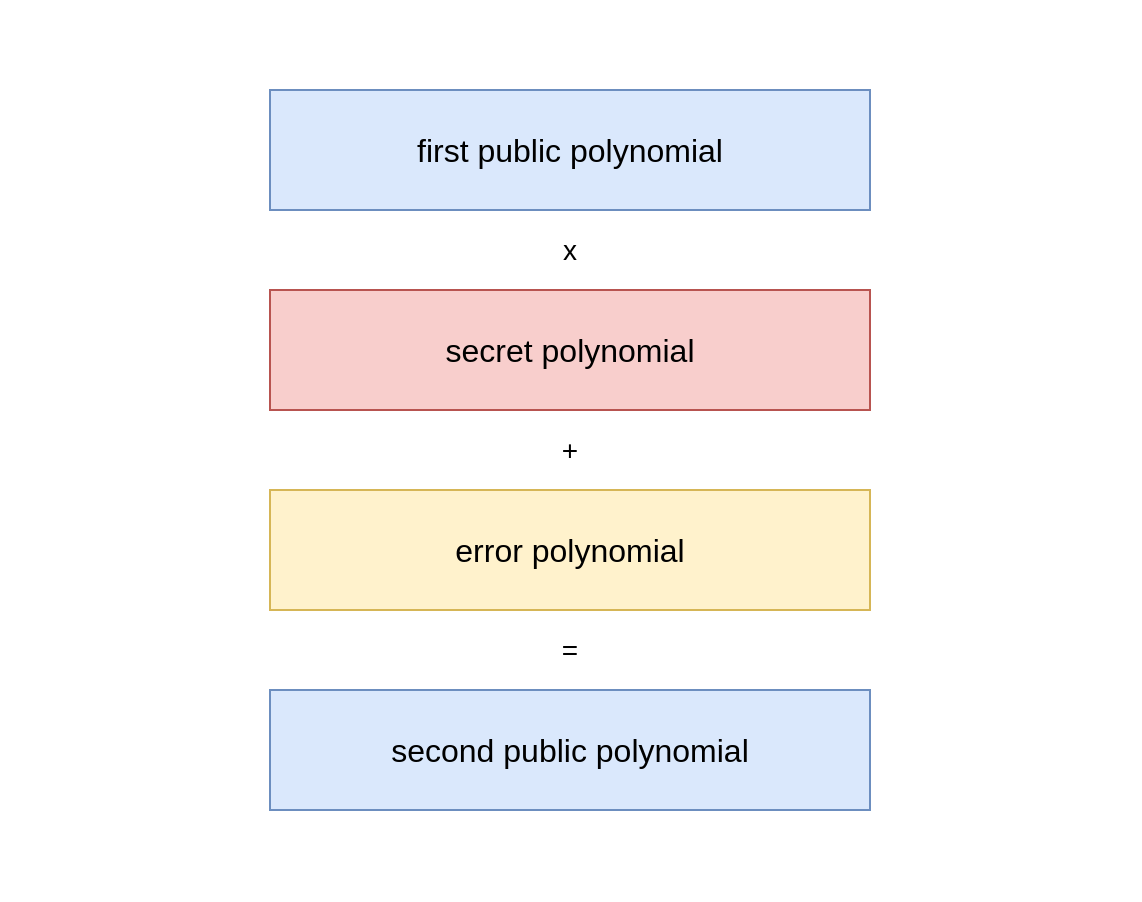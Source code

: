 <mxfile version="14.4.2" type="device" pages="10"><diagram id="fuMx_9Q-y1qdy54OS45A" name="Page-1"><mxGraphModel dx="1106" dy="801" grid="1" gridSize="10" guides="1" tooltips="1" connect="1" arrows="1" fold="1" page="1" pageScale="1" pageWidth="3300" pageHeight="4681" math="0" shadow="0"><root><mxCell id="0"/><mxCell id="1" parent="0"/><mxCell id="wofjYSUWpG8NXphchzo6-12" value="" style="rounded=0;whiteSpace=wrap;html=1;strokeColor=none;fontSize=14;" parent="1" vertex="1"><mxGeometry x="185" y="135" width="570" height="450" as="geometry"/></mxCell><mxCell id="wofjYSUWpG8NXphchzo6-1" value="" style="rounded=0;whiteSpace=wrap;html=1;fillColor=#dae8fc;strokeColor=#6c8ebf;fontSize=14;" parent="1" vertex="1"><mxGeometry x="320" y="180" width="300" height="60" as="geometry"/></mxCell><mxCell id="wofjYSUWpG8NXphchzo6-2" value="" style="rounded=0;whiteSpace=wrap;html=1;fillColor=#f8cecc;strokeColor=#b85450;fontSize=14;" parent="1" vertex="1"><mxGeometry x="320" y="280" width="300" height="60" as="geometry"/></mxCell><mxCell id="wofjYSUWpG8NXphchzo6-3" value="" style="rounded=0;whiteSpace=wrap;html=1;fillColor=#fff2cc;strokeColor=#d6b656;fontSize=14;" parent="1" vertex="1"><mxGeometry x="320" y="380" width="300" height="60" as="geometry"/></mxCell><mxCell id="wofjYSUWpG8NXphchzo6-4" value="" style="rounded=0;whiteSpace=wrap;html=1;fillColor=#dae8fc;strokeColor=#6c8ebf;fontSize=14;" parent="1" vertex="1"><mxGeometry x="320" y="480" width="300" height="60" as="geometry"/></mxCell><mxCell id="wofjYSUWpG8NXphchzo6-5" value="first public polynomial" style="text;html=1;strokeColor=none;fillColor=none;align=center;verticalAlign=middle;whiteSpace=wrap;rounded=0;fontSize=16;" parent="1" vertex="1"><mxGeometry x="365" y="200" width="210" height="20" as="geometry"/></mxCell><mxCell id="wofjYSUWpG8NXphchzo6-6" value="secret polynomial" style="text;html=1;strokeColor=none;fillColor=none;align=center;verticalAlign=middle;whiteSpace=wrap;rounded=0;fontSize=16;" parent="1" vertex="1"><mxGeometry x="365" y="300" width="210" height="20" as="geometry"/></mxCell><mxCell id="wofjYSUWpG8NXphchzo6-7" value="error polynomial" style="text;html=1;strokeColor=none;fillColor=none;align=center;verticalAlign=middle;whiteSpace=wrap;rounded=0;fontSize=16;" parent="1" vertex="1"><mxGeometry x="365" y="400" width="210" height="20" as="geometry"/></mxCell><mxCell id="wofjYSUWpG8NXphchzo6-8" value="second public polynomial" style="text;html=1;strokeColor=none;fillColor=none;align=center;verticalAlign=middle;whiteSpace=wrap;rounded=0;fontSize=16;" parent="1" vertex="1"><mxGeometry x="365" y="500" width="210" height="20" as="geometry"/></mxCell><mxCell id="wofjYSUWpG8NXphchzo6-9" value="x" style="text;html=1;strokeColor=none;fillColor=none;align=center;verticalAlign=middle;whiteSpace=wrap;rounded=0;fontSize=14;" parent="1" vertex="1"><mxGeometry x="450" y="250" width="40" height="20" as="geometry"/></mxCell><mxCell id="wofjYSUWpG8NXphchzo6-10" value="+" style="text;html=1;strokeColor=none;fillColor=none;align=center;verticalAlign=middle;whiteSpace=wrap;rounded=0;fontSize=14;" parent="1" vertex="1"><mxGeometry x="450" y="350" width="40" height="20" as="geometry"/></mxCell><mxCell id="wofjYSUWpG8NXphchzo6-11" value="=" style="text;html=1;strokeColor=none;fillColor=none;align=center;verticalAlign=middle;whiteSpace=wrap;rounded=0;fontSize=14;" parent="1" vertex="1"><mxGeometry x="450" y="450" width="40" height="20" as="geometry"/></mxCell></root></mxGraphModel></diagram><diagram id="J_oH1T9UKjR3UUZDApd2" name="Page-2"><mxGraphModel dx="1106" dy="801" grid="1" gridSize="10" guides="1" tooltips="1" connect="1" arrows="1" fold="1" page="1" pageScale="1" pageWidth="3300" pageHeight="4681" math="0" shadow="0"><root><mxCell id="H3fzbPtC0xQ8aGPuCPJN-0"/><mxCell id="H3fzbPtC0xQ8aGPuCPJN-1" parent="H3fzbPtC0xQ8aGPuCPJN-0"/><mxCell id="sjx0cA1LwjZh1k4ppUtp-32" value="" style="rounded=0;whiteSpace=wrap;html=1;strokeColor=none;fontSize=14;" parent="H3fzbPtC0xQ8aGPuCPJN-1" vertex="1"><mxGeometry x="1360" y="120" width="760" height="600" as="geometry"/></mxCell><mxCell id="eNRnEBV0lEg-VFSTIW1H-1" value="" style="rounded=0;whiteSpace=wrap;html=1;fillColor=none;dashed=1;fontSize=14;" parent="H3fzbPtC0xQ8aGPuCPJN-1" vertex="1"><mxGeometry x="1410" y="550" width="660" height="120" as="geometry"/></mxCell><mxCell id="sjx0cA1LwjZh1k4ppUtp-1" value="" style="rounded=0;whiteSpace=wrap;html=1;fillColor=#dae8fc;strokeColor=#6c8ebf;fontSize=14;" parent="H3fzbPtC0xQ8aGPuCPJN-1" vertex="1"><mxGeometry x="1420" y="160" width="300" height="60" as="geometry"/></mxCell><mxCell id="sjx0cA1LwjZh1k4ppUtp-2" value="" style="rounded=0;whiteSpace=wrap;html=1;fillColor=#f5f5f5;strokeColor=#666666;fontSize=14;fontColor=#333333;" parent="H3fzbPtC0xQ8aGPuCPJN-1" vertex="1"><mxGeometry x="1420" y="260" width="300" height="60" as="geometry"/></mxCell><mxCell id="sjx0cA1LwjZh1k4ppUtp-3" value="" style="rounded=0;whiteSpace=wrap;html=1;fillColor=#fff2cc;strokeColor=#d6b656;fontSize=14;" parent="H3fzbPtC0xQ8aGPuCPJN-1" vertex="1"><mxGeometry x="1420" y="360" width="300" height="60" as="geometry"/></mxCell><mxCell id="sjx0cA1LwjZh1k4ppUtp-5" value="first public polynomial" style="text;html=1;strokeColor=none;fillColor=none;align=center;verticalAlign=middle;whiteSpace=wrap;rounded=0;fontSize=16;" parent="H3fzbPtC0xQ8aGPuCPJN-1" vertex="1"><mxGeometry x="1465" y="180" width="210" height="20" as="geometry"/></mxCell><mxCell id="sjx0cA1LwjZh1k4ppUtp-6" value="&lt;span style=&quot;font-size: 16px;&quot;&gt;selection polynomial&lt;/span&gt;" style="text;html=1;strokeColor=none;fillColor=none;align=center;verticalAlign=middle;whiteSpace=wrap;rounded=0;fontSize=16;" parent="H3fzbPtC0xQ8aGPuCPJN-1" vertex="1"><mxGeometry x="1465" y="280" width="210" height="20" as="geometry"/></mxCell><mxCell id="sjx0cA1LwjZh1k4ppUtp-7" value="new error polynomial" style="text;html=1;strokeColor=none;fillColor=none;align=center;verticalAlign=middle;whiteSpace=wrap;rounded=0;fontSize=16;" parent="H3fzbPtC0xQ8aGPuCPJN-1" vertex="1"><mxGeometry x="1465" y="380" width="210" height="20" as="geometry"/></mxCell><mxCell id="sjx0cA1LwjZh1k4ppUtp-9" value="x" style="text;html=1;strokeColor=none;fillColor=none;align=center;verticalAlign=middle;whiteSpace=wrap;rounded=0;fontSize=14;" parent="H3fzbPtC0xQ8aGPuCPJN-1" vertex="1"><mxGeometry x="1550" y="230" width="40" height="20" as="geometry"/></mxCell><mxCell id="sjx0cA1LwjZh1k4ppUtp-10" value="+" style="text;html=1;strokeColor=none;fillColor=none;align=center;verticalAlign=middle;whiteSpace=wrap;rounded=0;fontSize=14;" parent="H3fzbPtC0xQ8aGPuCPJN-1" vertex="1"><mxGeometry x="1550" y="330" width="40" height="20" as="geometry"/></mxCell><mxCell id="sjx0cA1LwjZh1k4ppUtp-11" value="=" style="text;html=1;strokeColor=none;fillColor=none;align=center;verticalAlign=middle;whiteSpace=wrap;rounded=0;fontSize=14;" parent="H3fzbPtC0xQ8aGPuCPJN-1" vertex="1"><mxGeometry x="1550" y="530" width="40" height="20" as="geometry"/></mxCell><mxCell id="sjx0cA1LwjZh1k4ppUtp-12" value="" style="group" parent="H3fzbPtC0xQ8aGPuCPJN-1" vertex="1" connectable="0"><mxGeometry x="1760" y="160" width="300" height="60" as="geometry"/></mxCell><mxCell id="sjx0cA1LwjZh1k4ppUtp-4" value="" style="rounded=0;whiteSpace=wrap;html=1;fillColor=#dae8fc;strokeColor=#6c8ebf;fontSize=14;" parent="sjx0cA1LwjZh1k4ppUtp-12" vertex="1"><mxGeometry width="300" height="60" as="geometry"/></mxCell><mxCell id="sjx0cA1LwjZh1k4ppUtp-8" value="second public polynomial" style="text;html=1;strokeColor=none;fillColor=none;align=center;verticalAlign=middle;whiteSpace=wrap;rounded=0;fontSize=16;" parent="sjx0cA1LwjZh1k4ppUtp-12" vertex="1"><mxGeometry x="45" y="20" width="210" height="20" as="geometry"/></mxCell><mxCell id="sjx0cA1LwjZh1k4ppUtp-14" value="" style="rounded=0;whiteSpace=wrap;html=1;fillColor=#f5f5f5;strokeColor=#666666;fontSize=14;fontColor=#333333;" parent="H3fzbPtC0xQ8aGPuCPJN-1" vertex="1"><mxGeometry x="1760" y="260" width="300" height="60" as="geometry"/></mxCell><mxCell id="sjx0cA1LwjZh1k4ppUtp-15" value="&lt;span style=&quot;font-size: 16px;&quot;&gt;selection polynomial&lt;/span&gt;" style="text;html=1;strokeColor=none;fillColor=none;align=center;verticalAlign=middle;whiteSpace=wrap;rounded=0;fontSize=16;" parent="H3fzbPtC0xQ8aGPuCPJN-1" vertex="1"><mxGeometry x="1805" y="280" width="215" height="20" as="geometry"/></mxCell><mxCell id="sjx0cA1LwjZh1k4ppUtp-18" value="" style="rounded=0;whiteSpace=wrap;html=1;fillColor=#fff2cc;strokeColor=#d6b656;fontSize=14;" parent="H3fzbPtC0xQ8aGPuCPJN-1" vertex="1"><mxGeometry x="1760" y="360" width="300" height="60" as="geometry"/></mxCell><mxCell id="sjx0cA1LwjZh1k4ppUtp-19" value="another error polynomial" style="text;html=1;strokeColor=none;fillColor=none;align=center;verticalAlign=middle;whiteSpace=wrap;rounded=0;fontSize=16;" parent="H3fzbPtC0xQ8aGPuCPJN-1" vertex="1"><mxGeometry x="1805" y="380" width="210" height="20" as="geometry"/></mxCell><mxCell id="sjx0cA1LwjZh1k4ppUtp-20" value="" style="rounded=0;whiteSpace=wrap;html=1;fontSize=14;" parent="H3fzbPtC0xQ8aGPuCPJN-1" vertex="1"><mxGeometry x="1420" y="460" width="300" height="60" as="geometry"/></mxCell><mxCell id="sjx0cA1LwjZh1k4ppUtp-21" value="message" style="text;html=1;strokeColor=none;fillColor=none;align=center;verticalAlign=middle;whiteSpace=wrap;rounded=0;fontSize=16;" parent="H3fzbPtC0xQ8aGPuCPJN-1" vertex="1"><mxGeometry x="1465" y="480" width="210" height="20" as="geometry"/></mxCell><mxCell id="sjx0cA1LwjZh1k4ppUtp-22" value="" style="rounded=0;whiteSpace=wrap;html=1;fillColor=#ffe6cc;strokeColor=#d79b00;fontSize=14;" parent="H3fzbPtC0xQ8aGPuCPJN-1" vertex="1"><mxGeometry x="1420" y="560" width="300" height="60" as="geometry"/></mxCell><mxCell id="sjx0cA1LwjZh1k4ppUtp-23" value="&lt;span&gt;first polynomial encrypts the value&lt;/span&gt;" style="text;html=1;strokeColor=none;fillColor=none;align=center;verticalAlign=middle;whiteSpace=wrap;rounded=0;fontSize=16;" parent="H3fzbPtC0xQ8aGPuCPJN-1" vertex="1"><mxGeometry x="1442.5" y="580" width="255" height="20" as="geometry"/></mxCell><mxCell id="sjx0cA1LwjZh1k4ppUtp-24" value="" style="rounded=0;whiteSpace=wrap;html=1;fillColor=#ffe6cc;strokeColor=#d79b00;fontSize=14;" parent="H3fzbPtC0xQ8aGPuCPJN-1" vertex="1"><mxGeometry x="1760" y="560" width="300" height="60" as="geometry"/></mxCell><mxCell id="sjx0cA1LwjZh1k4ppUtp-25" value="&lt;span style=&quot;font-size: 16px;&quot;&gt;second polynomial encrypts the value&lt;/span&gt;" style="text;html=1;strokeColor=none;fillColor=none;align=center;verticalAlign=middle;whiteSpace=wrap;rounded=0;fontSize=16;" parent="H3fzbPtC0xQ8aGPuCPJN-1" vertex="1"><mxGeometry x="1767.5" y="580" width="285" height="20" as="geometry"/></mxCell><mxCell id="sjx0cA1LwjZh1k4ppUtp-26" value="+" style="text;html=1;strokeColor=none;fillColor=none;align=center;verticalAlign=middle;whiteSpace=wrap;rounded=0;fontSize=14;" parent="H3fzbPtC0xQ8aGPuCPJN-1" vertex="1"><mxGeometry x="1550" y="430" width="40" height="20" as="geometry"/></mxCell><mxCell id="sjx0cA1LwjZh1k4ppUtp-27" value="+" style="text;html=1;strokeColor=none;fillColor=none;align=center;verticalAlign=middle;whiteSpace=wrap;rounded=0;fontSize=14;" parent="H3fzbPtC0xQ8aGPuCPJN-1" vertex="1"><mxGeometry x="1890" y="330" width="40" height="20" as="geometry"/></mxCell><mxCell id="sjx0cA1LwjZh1k4ppUtp-29" value="x" style="text;html=1;strokeColor=none;fillColor=none;align=center;verticalAlign=middle;whiteSpace=wrap;rounded=0;fontSize=14;" parent="H3fzbPtC0xQ8aGPuCPJN-1" vertex="1"><mxGeometry x="1890" y="230" width="40" height="20" as="geometry"/></mxCell><mxCell id="sjx0cA1LwjZh1k4ppUtp-30" value="=" style="text;html=1;strokeColor=none;fillColor=none;align=center;verticalAlign=middle;whiteSpace=wrap;rounded=0;fontSize=14;" parent="H3fzbPtC0xQ8aGPuCPJN-1" vertex="1"><mxGeometry x="1890" y="530" width="40" height="20" as="geometry"/></mxCell><mxCell id="sjx0cA1LwjZh1k4ppUtp-31" value="Encrypted message" style="text;html=1;strokeColor=none;fillColor=none;align=center;verticalAlign=middle;whiteSpace=wrap;rounded=0;dashed=1;fontSize=14;" parent="H3fzbPtC0xQ8aGPuCPJN-1" vertex="1"><mxGeometry x="1630" y="640" width="220" height="20" as="geometry"/></mxCell></root></mxGraphModel></diagram><diagram id="IvZan0Wlg-c-gURj8zTI" name="Page-3"><mxGraphModel dx="1106" dy="801" grid="1" gridSize="10" guides="1" tooltips="1" connect="1" arrows="1" fold="1" page="1" pageScale="1" pageWidth="3300" pageHeight="4681" math="0" shadow="0"><root><mxCell id="bClZRnmEzIw5emOhQR8X-0"/><mxCell id="bClZRnmEzIw5emOhQR8X-1" parent="bClZRnmEzIw5emOhQR8X-0"/><mxCell id="bXVJnANB_PdKCT3XZcBj-0" value="" style="rounded=0;whiteSpace=wrap;html=1;strokeColor=none;fontSize=14;" parent="bClZRnmEzIw5emOhQR8X-1" vertex="1"><mxGeometry x="1160" y="75" width="570" height="450" as="geometry"/></mxCell><mxCell id="bXVJnANB_PdKCT3XZcBj-1" value="" style="rounded=0;whiteSpace=wrap;html=1;fillColor=#ffe6cc;strokeColor=#d79b00;fontSize=14;" parent="bClZRnmEzIw5emOhQR8X-1" vertex="1"><mxGeometry x="1295" y="120" width="300" height="60" as="geometry"/></mxCell><mxCell id="bXVJnANB_PdKCT3XZcBj-2" value="" style="rounded=0;whiteSpace=wrap;html=1;fillColor=#ffe6cc;strokeColor=#d79b00;fontSize=14;" parent="bClZRnmEzIw5emOhQR8X-1" vertex="1"><mxGeometry x="1295" y="220" width="300" height="60" as="geometry"/></mxCell><mxCell id="bXVJnANB_PdKCT3XZcBj-3" value="" style="rounded=0;whiteSpace=wrap;html=1;fillColor=#f8cecc;strokeColor=#b85450;fontSize=14;" parent="bClZRnmEzIw5emOhQR8X-1" vertex="1"><mxGeometry x="1295" y="320" width="300" height="60" as="geometry"/></mxCell><mxCell id="bXVJnANB_PdKCT3XZcBj-4" value="" style="rounded=0;whiteSpace=wrap;html=1;fontSize=14;" parent="bClZRnmEzIw5emOhQR8X-1" vertex="1"><mxGeometry x="1295" y="420" width="300" height="60" as="geometry"/></mxCell><mxCell id="bXVJnANB_PdKCT3XZcBj-5" value="&lt;span style=&quot;font-size: 16px;&quot;&gt;first polynomial encrypts the value&lt;/span&gt;" style="text;html=1;strokeColor=none;fillColor=none;align=center;verticalAlign=middle;whiteSpace=wrap;rounded=0;fontSize=16;" parent="bClZRnmEzIw5emOhQR8X-1" vertex="1"><mxGeometry x="1320" y="140" width="250" height="20" as="geometry"/></mxCell><mxCell id="bXVJnANB_PdKCT3XZcBj-6" value="&lt;span style=&quot;font-size: 16px;&quot;&gt;second polynomial encrypts the value&lt;/span&gt;" style="text;html=1;strokeColor=none;fillColor=none;align=center;verticalAlign=middle;whiteSpace=wrap;rounded=0;fontSize=16;" parent="bClZRnmEzIw5emOhQR8X-1" vertex="1"><mxGeometry x="1310" y="240" width="270" height="20" as="geometry"/></mxCell><mxCell id="bXVJnANB_PdKCT3XZcBj-7" value="secret polynomial" style="text;html=1;strokeColor=none;fillColor=none;align=center;verticalAlign=middle;whiteSpace=wrap;rounded=0;fontSize=16;" parent="bClZRnmEzIw5emOhQR8X-1" vertex="1"><mxGeometry x="1340" y="340" width="210" height="20" as="geometry"/></mxCell><mxCell id="bXVJnANB_PdKCT3XZcBj-8" value="message" style="text;html=1;strokeColor=none;fillColor=none;align=center;verticalAlign=middle;whiteSpace=wrap;rounded=0;fontSize=16;" parent="bClZRnmEzIw5emOhQR8X-1" vertex="1"><mxGeometry x="1340" y="440" width="210" height="20" as="geometry"/></mxCell><mxCell id="bXVJnANB_PdKCT3XZcBj-9" value="+" style="text;html=1;strokeColor=none;fillColor=none;align=center;verticalAlign=middle;whiteSpace=wrap;rounded=0;fontSize=14;" parent="bClZRnmEzIw5emOhQR8X-1" vertex="1"><mxGeometry x="1425" y="190" width="40" height="20" as="geometry"/></mxCell><mxCell id="bXVJnANB_PdKCT3XZcBj-10" value="x" style="text;html=1;strokeColor=none;fillColor=none;align=center;verticalAlign=middle;whiteSpace=wrap;rounded=0;fontSize=14;" parent="bClZRnmEzIw5emOhQR8X-1" vertex="1"><mxGeometry x="1425" y="290" width="40" height="20" as="geometry"/></mxCell><mxCell id="bXVJnANB_PdKCT3XZcBj-11" value="=" style="text;html=1;strokeColor=none;fillColor=none;align=center;verticalAlign=middle;whiteSpace=wrap;rounded=0;fontSize=14;" parent="bClZRnmEzIw5emOhQR8X-1" vertex="1"><mxGeometry x="1425" y="390" width="40" height="20" as="geometry"/></mxCell></root></mxGraphModel></diagram><diagram id="p24uHyknYxRjnpU7jaFM" name="Page-4"><mxGraphModel dx="1106" dy="801" grid="1" gridSize="10" guides="1" tooltips="1" connect="1" arrows="1" fold="1" page="1" pageScale="1" pageWidth="3300" pageHeight="4681" math="0" shadow="0"><root><mxCell id="R-cAJG_GJg3x60nZGAgD-0"/><mxCell id="R-cAJG_GJg3x60nZGAgD-1" parent="R-cAJG_GJg3x60nZGAgD-0"/><mxCell id="dZ1uzkQvi9g1RUx-L0MQ-0" value="" style="rounded=0;whiteSpace=wrap;html=1;strokeColor=none;fontSize=14;" parent="R-cAJG_GJg3x60nZGAgD-1" vertex="1"><mxGeometry x="880" y="240" width="760" height="330" as="geometry"/></mxCell><mxCell id="i3Z3los-bocfLz1yZoXU-9" value="+" style="text;html=1;strokeColor=none;fillColor=none;align=center;verticalAlign=middle;whiteSpace=wrap;rounded=0;fontSize=14;" parent="R-cAJG_GJg3x60nZGAgD-1" vertex="1"><mxGeometry x="1070" y="350" width="40" height="20" as="geometry"/></mxCell><mxCell id="i3Z3los-bocfLz1yZoXU-11" value="=" style="text;html=1;strokeColor=none;fillColor=none;align=center;verticalAlign=middle;whiteSpace=wrap;rounded=0;fontSize=14;" parent="R-cAJG_GJg3x60nZGAgD-1" vertex="1"><mxGeometry x="1070" y="450" width="40" height="20" as="geometry"/></mxCell><mxCell id="i3Z3los-bocfLz1yZoXU-16" value="" style="rounded=0;whiteSpace=wrap;html=1;fillColor=#ffe6cc;strokeColor=#d79b00;fontSize=14;" parent="R-cAJG_GJg3x60nZGAgD-1" vertex="1"><mxGeometry x="940" y="380" width="300" height="60" as="geometry"/></mxCell><mxCell id="i3Z3los-bocfLz1yZoXU-17" value="" style="rounded=0;whiteSpace=wrap;html=1;fillColor=#ffe6cc;strokeColor=#d79b00;fontSize=14;" parent="R-cAJG_GJg3x60nZGAgD-1" vertex="1"><mxGeometry x="1280" y="380" width="300" height="60" as="geometry"/></mxCell><mxCell id="i3Z3los-bocfLz1yZoXU-18" value="&lt;span style=&quot;font-size: 16px&quot;&gt;first polynomial of enc2&lt;/span&gt;" style="text;html=1;strokeColor=none;fillColor=none;align=center;verticalAlign=middle;whiteSpace=wrap;rounded=0;fontSize=16;" parent="R-cAJG_GJg3x60nZGAgD-1" vertex="1"><mxGeometry x="965" y="400" width="250" height="20" as="geometry"/></mxCell><mxCell id="i3Z3los-bocfLz1yZoXU-19" value="&lt;span style=&quot;font-size: 16px&quot;&gt;second polynomial of enc2&lt;/span&gt;" style="text;html=1;strokeColor=none;fillColor=none;align=center;verticalAlign=middle;whiteSpace=wrap;rounded=0;fontSize=16;" parent="R-cAJG_GJg3x60nZGAgD-1" vertex="1"><mxGeometry x="1295" y="400" width="270" height="20" as="geometry"/></mxCell><mxCell id="i3Z3los-bocfLz1yZoXU-20" value="+" style="text;html=1;strokeColor=none;fillColor=none;align=center;verticalAlign=middle;whiteSpace=wrap;rounded=0;fontSize=14;" parent="R-cAJG_GJg3x60nZGAgD-1" vertex="1"><mxGeometry x="1410" y="350" width="40" height="20" as="geometry"/></mxCell><mxCell id="i3Z3los-bocfLz1yZoXU-21" value="" style="rounded=0;whiteSpace=wrap;html=1;fillColor=#ffe6cc;strokeColor=#d79b00;fontSize=14;" parent="R-cAJG_GJg3x60nZGAgD-1" vertex="1"><mxGeometry x="940" y="480" width="300" height="60" as="geometry"/></mxCell><mxCell id="i3Z3los-bocfLz1yZoXU-22" value="" style="rounded=0;whiteSpace=wrap;html=1;fillColor=#ffe6cc;strokeColor=#d79b00;fontSize=14;" parent="R-cAJG_GJg3x60nZGAgD-1" vertex="1"><mxGeometry x="1280" y="480" width="300" height="60" as="geometry"/></mxCell><mxCell id="i3Z3los-bocfLz1yZoXU-23" value="&lt;span style=&quot;font-size: 16px&quot;&gt;first polynomial of result&lt;/span&gt;" style="text;html=1;strokeColor=none;fillColor=none;align=center;verticalAlign=middle;whiteSpace=wrap;rounded=0;fontSize=16;" parent="R-cAJG_GJg3x60nZGAgD-1" vertex="1"><mxGeometry x="965" y="500" width="250" height="20" as="geometry"/></mxCell><mxCell id="i3Z3los-bocfLz1yZoXU-24" value="&lt;span style=&quot;font-size: 16px&quot;&gt;second polynomial of result&lt;/span&gt;" style="text;html=1;strokeColor=none;fillColor=none;align=center;verticalAlign=middle;whiteSpace=wrap;rounded=0;fontSize=16;" parent="R-cAJG_GJg3x60nZGAgD-1" vertex="1"><mxGeometry x="1295" y="500" width="270" height="20" as="geometry"/></mxCell><mxCell id="i3Z3los-bocfLz1yZoXU-25" value="=" style="text;html=1;strokeColor=none;fillColor=none;align=center;verticalAlign=middle;whiteSpace=wrap;rounded=0;fontSize=14;" parent="R-cAJG_GJg3x60nZGAgD-1" vertex="1"><mxGeometry x="1410" y="450" width="40" height="20" as="geometry"/></mxCell><mxCell id="RqSai-S2t8eafYPgl75c-0" value="" style="group" parent="R-cAJG_GJg3x60nZGAgD-1" vertex="1" connectable="0"><mxGeometry x="940" y="280" width="300" height="60" as="geometry"/></mxCell><mxCell id="i3Z3los-bocfLz1yZoXU-1" value="" style="rounded=0;whiteSpace=wrap;html=1;fillColor=#ffe6cc;strokeColor=#d79b00;fontSize=14;" parent="RqSai-S2t8eafYPgl75c-0" vertex="1"><mxGeometry width="300" height="60" as="geometry"/></mxCell><mxCell id="i3Z3los-bocfLz1yZoXU-5" value="&lt;span style=&quot;font-size: 16px&quot;&gt;first polynomial of enc1&lt;/span&gt;" style="text;html=1;strokeColor=none;fillColor=none;align=center;verticalAlign=middle;whiteSpace=wrap;rounded=0;fontSize=16;" parent="RqSai-S2t8eafYPgl75c-0" vertex="1"><mxGeometry x="25" y="20" width="250" height="20" as="geometry"/></mxCell><mxCell id="RqSai-S2t8eafYPgl75c-1" value="" style="group" parent="R-cAJG_GJg3x60nZGAgD-1" vertex="1" connectable="0"><mxGeometry x="1280" y="280" width="300" height="60" as="geometry"/></mxCell><mxCell id="i3Z3los-bocfLz1yZoXU-2" value="" style="rounded=0;whiteSpace=wrap;html=1;fillColor=#ffe6cc;strokeColor=#d79b00;fontSize=14;" parent="RqSai-S2t8eafYPgl75c-1" vertex="1"><mxGeometry width="300" height="60" as="geometry"/></mxCell><mxCell id="i3Z3los-bocfLz1yZoXU-6" value="&lt;span style=&quot;font-size: 16px&quot;&gt;second polynomial of enc1&lt;/span&gt;" style="text;html=1;strokeColor=none;fillColor=none;align=center;verticalAlign=middle;whiteSpace=wrap;rounded=0;fontSize=16;" parent="RqSai-S2t8eafYPgl75c-1" vertex="1"><mxGeometry x="15" y="20" width="270" height="20" as="geometry"/></mxCell></root></mxGraphModel></diagram><diagram id="B-mp1-Jojo1--g6t19N1" name="Page-5"><mxGraphModel dx="1106" dy="801" grid="1" gridSize="10" guides="1" tooltips="1" connect="1" arrows="1" fold="1" page="1" pageScale="1" pageWidth="3300" pageHeight="4681" math="0" shadow="0"><root><mxCell id="2zqJd0Ypah5WujtmUco3-0"/><mxCell id="2zqJd0Ypah5WujtmUco3-1" parent="2zqJd0Ypah5WujtmUco3-0"/><mxCell id="XLep9eE08vrx2uxHtNi2-0" value="" style="rounded=0;whiteSpace=wrap;html=1;strokeColor=none;fontSize=14;" parent="2zqJd0Ypah5WujtmUco3-1" vertex="1"><mxGeometry x="560" y="120" width="1020" height="660" as="geometry"/></mxCell><mxCell id="6qKidJavPcngOV6ipwHf-0" value="" style="group" parent="2zqJd0Ypah5WujtmUco3-1" vertex="1" connectable="0"><mxGeometry x="580" y="180" width="300" height="60" as="geometry"/></mxCell><mxCell id="6qKidJavPcngOV6ipwHf-1" value="" style="rounded=0;whiteSpace=wrap;html=1;fillColor=#ffe6cc;strokeColor=#d79b00;fontSize=14;" parent="6qKidJavPcngOV6ipwHf-0" vertex="1"><mxGeometry width="300" height="60" as="geometry"/></mxCell><mxCell id="6qKidJavPcngOV6ipwHf-2" value="&lt;span style=&quot;font-size: 16px&quot;&gt;first polynomial of enc1&lt;/span&gt;" style="text;html=1;strokeColor=none;fillColor=none;align=center;verticalAlign=middle;whiteSpace=wrap;rounded=0;fontSize=16;" parent="6qKidJavPcngOV6ipwHf-0" vertex="1"><mxGeometry x="25" y="20" width="250" height="20" as="geometry"/></mxCell><mxCell id="6qKidJavPcngOV6ipwHf-3" value="" style="group" parent="2zqJd0Ypah5WujtmUco3-1" vertex="1" connectable="0"><mxGeometry x="1260" y="180" width="300" height="60" as="geometry"/></mxCell><mxCell id="6qKidJavPcngOV6ipwHf-4" value="" style="rounded=0;whiteSpace=wrap;html=1;fillColor=#ffe6cc;strokeColor=#d79b00;fontSize=14;" parent="6qKidJavPcngOV6ipwHf-3" vertex="1"><mxGeometry width="300" height="60" as="geometry"/></mxCell><mxCell id="6qKidJavPcngOV6ipwHf-5" value="&lt;span style=&quot;font-size: 16px&quot;&gt;second polynomial of enc1&lt;/span&gt;" style="text;html=1;strokeColor=none;fillColor=none;align=center;verticalAlign=middle;whiteSpace=wrap;rounded=0;fontSize=16;" parent="6qKidJavPcngOV6ipwHf-3" vertex="1"><mxGeometry x="15" y="20" width="270" height="20" as="geometry"/></mxCell><mxCell id="6qKidJavPcngOV6ipwHf-6" value="" style="group" parent="2zqJd0Ypah5WujtmUco3-1" vertex="1" connectable="0"><mxGeometry x="580" y="280" width="300" height="60" as="geometry"/></mxCell><mxCell id="6qKidJavPcngOV6ipwHf-7" value="" style="rounded=0;whiteSpace=wrap;html=1;fillColor=#ffe6cc;strokeColor=#d79b00;fontSize=14;" parent="6qKidJavPcngOV6ipwHf-6" vertex="1"><mxGeometry width="300" height="60" as="geometry"/></mxCell><mxCell id="6qKidJavPcngOV6ipwHf-8" value="&lt;span style=&quot;font-size: 16px&quot;&gt;first polynomial of enc2&lt;/span&gt;" style="text;html=1;strokeColor=none;fillColor=none;align=center;verticalAlign=middle;whiteSpace=wrap;rounded=0;fontSize=16;" parent="6qKidJavPcngOV6ipwHf-6" vertex="1"><mxGeometry x="25" y="20" width="250" height="20" as="geometry"/></mxCell><mxCell id="6qKidJavPcngOV6ipwHf-9" value="" style="group" parent="2zqJd0Ypah5WujtmUco3-1" vertex="1" connectable="0"><mxGeometry x="1260" y="280" width="300" height="60" as="geometry"/></mxCell><mxCell id="6qKidJavPcngOV6ipwHf-10" value="" style="rounded=0;whiteSpace=wrap;html=1;fillColor=#ffe6cc;strokeColor=#d79b00;fontSize=14;" parent="6qKidJavPcngOV6ipwHf-9" vertex="1"><mxGeometry width="300" height="60" as="geometry"/></mxCell><mxCell id="6qKidJavPcngOV6ipwHf-11" value="&lt;span style=&quot;font-size: 16px&quot;&gt;second polynomial of enc2&lt;/span&gt;" style="text;html=1;strokeColor=none;fillColor=none;align=center;verticalAlign=middle;whiteSpace=wrap;rounded=0;fontSize=16;" parent="6qKidJavPcngOV6ipwHf-9" vertex="1"><mxGeometry x="15" y="20" width="270" height="20" as="geometry"/></mxCell><mxCell id="6qKidJavPcngOV6ipwHf-12" value="" style="group" parent="2zqJd0Ypah5WujtmUco3-1" vertex="1" connectable="0"><mxGeometry x="920" y="180" width="300" height="60" as="geometry"/></mxCell><mxCell id="6qKidJavPcngOV6ipwHf-13" value="" style="rounded=0;whiteSpace=wrap;html=1;fillColor=#ffe6cc;strokeColor=#d79b00;fontSize=14;" parent="6qKidJavPcngOV6ipwHf-12" vertex="1"><mxGeometry width="300" height="60" as="geometry"/></mxCell><mxCell id="6qKidJavPcngOV6ipwHf-14" value="&lt;span style=&quot;font-size: 16px&quot;&gt;first polynomial of enc1&lt;/span&gt;" style="text;html=1;strokeColor=none;fillColor=none;align=center;verticalAlign=middle;whiteSpace=wrap;rounded=0;fontSize=16;" parent="6qKidJavPcngOV6ipwHf-12" vertex="1"><mxGeometry x="25" y="20" width="250" height="20" as="geometry"/></mxCell><mxCell id="6qKidJavPcngOV6ipwHf-15" value="" style="group" parent="2zqJd0Ypah5WujtmUco3-1" vertex="1" connectable="0"><mxGeometry x="920" y="280" width="300" height="60" as="geometry"/></mxCell><mxCell id="6qKidJavPcngOV6ipwHf-16" value="" style="rounded=0;whiteSpace=wrap;html=1;fillColor=#ffe6cc;strokeColor=#d79b00;fontSize=14;" parent="6qKidJavPcngOV6ipwHf-15" vertex="1"><mxGeometry width="300" height="60" as="geometry"/></mxCell><mxCell id="6qKidJavPcngOV6ipwHf-17" value="&lt;span style=&quot;font-size: 16px&quot;&gt;second polynomial of enc2&lt;/span&gt;" style="text;html=1;strokeColor=none;fillColor=none;align=center;verticalAlign=middle;whiteSpace=wrap;rounded=0;fontSize=16;" parent="6qKidJavPcngOV6ipwHf-15" vertex="1"><mxGeometry x="15" y="20" width="270" height="20" as="geometry"/></mxCell><mxCell id="6qKidJavPcngOV6ipwHf-18" value="" style="group" parent="2zqJd0Ypah5WujtmUco3-1" vertex="1" connectable="0"><mxGeometry x="920" y="480" width="300" height="60" as="geometry"/></mxCell><mxCell id="6qKidJavPcngOV6ipwHf-19" value="" style="rounded=0;whiteSpace=wrap;html=1;fillColor=#ffe6cc;strokeColor=#d79b00;fontSize=14;" parent="6qKidJavPcngOV6ipwHf-18" vertex="1"><mxGeometry width="300" height="60" as="geometry"/></mxCell><mxCell id="6qKidJavPcngOV6ipwHf-20" value="&lt;span style=&quot;font-size: 16px&quot;&gt;first polynomial of enc2&lt;/span&gt;" style="text;html=1;strokeColor=none;fillColor=none;align=center;verticalAlign=middle;whiteSpace=wrap;rounded=0;fontSize=16;" parent="6qKidJavPcngOV6ipwHf-18" vertex="1"><mxGeometry x="25" y="20" width="250" height="20" as="geometry"/></mxCell><mxCell id="6qKidJavPcngOV6ipwHf-21" value="" style="group" parent="2zqJd0Ypah5WujtmUco3-1" vertex="1" connectable="0"><mxGeometry x="920" y="380" width="300" height="60" as="geometry"/></mxCell><mxCell id="6qKidJavPcngOV6ipwHf-22" value="" style="rounded=0;whiteSpace=wrap;html=1;fillColor=#ffe6cc;strokeColor=#d79b00;fontSize=14;" parent="6qKidJavPcngOV6ipwHf-21" vertex="1"><mxGeometry width="300" height="60" as="geometry"/></mxCell><mxCell id="6qKidJavPcngOV6ipwHf-23" value="&lt;span style=&quot;font-size: 16px&quot;&gt;second polynomial of enc1&lt;/span&gt;" style="text;html=1;strokeColor=none;fillColor=none;align=center;verticalAlign=middle;whiteSpace=wrap;rounded=0;fontSize=16;" parent="6qKidJavPcngOV6ipwHf-21" vertex="1"><mxGeometry x="15" y="20" width="270" height="20" as="geometry"/></mxCell><mxCell id="eEqzTuSPX3m4x0JysmsV-0" value="" style="group;fillColor=#dae8fc;strokeColor=#6c8ebf;" parent="2zqJd0Ypah5WujtmUco3-1" vertex="1" connectable="0"><mxGeometry x="580" y="580" width="980" height="60" as="geometry"/></mxCell><mxCell id="eEqzTuSPX3m4x0JysmsV-1" value="" style="rounded=0;whiteSpace=wrap;html=1;fillColor=#dae8fc;strokeColor=#6c8ebf;fontSize=14;" parent="eEqzTuSPX3m4x0JysmsV-0" vertex="1"><mxGeometry width="980" height="60" as="geometry"/></mxCell><mxCell id="eEqzTuSPX3m4x0JysmsV-2" value="&lt;p class=&quot;p1&quot; style=&quot;margin: 0px ; font-stretch: normal ; line-height: normal&quot;&gt;relinearisation key&lt;/p&gt;" style="text;html=1;strokeColor=none;fillColor=none;align=center;verticalAlign=middle;whiteSpace=wrap;rounded=0;fontSize=16;" parent="eEqzTuSPX3m4x0JysmsV-0" vertex="1"><mxGeometry x="81.667" y="20" width="816.667" height="20" as="geometry"/></mxCell><mxCell id="eEqzTuSPX3m4x0JysmsV-3" value="" style="group" parent="2zqJd0Ypah5WujtmUco3-1" vertex="1" connectable="0"><mxGeometry x="760" y="680" width="300" height="60" as="geometry"/></mxCell><mxCell id="eEqzTuSPX3m4x0JysmsV-4" value="" style="rounded=0;whiteSpace=wrap;html=1;fillColor=#ffe6cc;strokeColor=#d79b00;fontSize=14;" parent="eEqzTuSPX3m4x0JysmsV-3" vertex="1"><mxGeometry x="-20" width="300" height="60" as="geometry"/></mxCell><mxCell id="eEqzTuSPX3m4x0JysmsV-5" value="&lt;span style=&quot;font-size: 16px&quot;&gt;first polynomial of result&lt;/span&gt;" style="text;html=1;strokeColor=none;fillColor=none;align=center;verticalAlign=middle;whiteSpace=wrap;rounded=0;fontSize=16;" parent="eEqzTuSPX3m4x0JysmsV-3" vertex="1"><mxGeometry x="5" y="20" width="250" height="20" as="geometry"/></mxCell><mxCell id="eEqzTuSPX3m4x0JysmsV-6" value="" style="group" parent="2zqJd0Ypah5WujtmUco3-1" vertex="1" connectable="0"><mxGeometry x="1100" y="680" width="300" height="60" as="geometry"/></mxCell><mxCell id="eEqzTuSPX3m4x0JysmsV-7" value="" style="rounded=0;whiteSpace=wrap;html=1;fillColor=#ffe6cc;strokeColor=#d79b00;fontSize=14;" parent="eEqzTuSPX3m4x0JysmsV-6" vertex="1"><mxGeometry width="300" height="60" as="geometry"/></mxCell><mxCell id="eEqzTuSPX3m4x0JysmsV-8" value="&lt;span style=&quot;font-size: 16px&quot;&gt;second polynomial of result&lt;/span&gt;" style="text;html=1;strokeColor=none;fillColor=none;align=center;verticalAlign=middle;whiteSpace=wrap;rounded=0;fontSize=16;" parent="eEqzTuSPX3m4x0JysmsV-6" vertex="1"><mxGeometry x="15" y="20" width="270" height="20" as="geometry"/></mxCell><mxCell id="miIZ1j3o1RMKhIsusM0m-0" value="x" style="text;html=1;strokeColor=none;fillColor=none;align=center;verticalAlign=middle;whiteSpace=wrap;rounded=0;fontSize=14;" parent="2zqJd0Ypah5WujtmUco3-1" vertex="1"><mxGeometry x="710" y="250" width="40" height="20" as="geometry"/></mxCell><mxCell id="miIZ1j3o1RMKhIsusM0m-1" value="x" style="text;html=1;strokeColor=none;fillColor=none;align=center;verticalAlign=middle;whiteSpace=wrap;rounded=0;fontSize=14;" parent="2zqJd0Ypah5WujtmUco3-1" vertex="1"><mxGeometry x="1050" y="250" width="40" height="20" as="geometry"/></mxCell><mxCell id="miIZ1j3o1RMKhIsusM0m-2" value="x" style="text;html=1;strokeColor=none;fillColor=none;align=center;verticalAlign=middle;whiteSpace=wrap;rounded=0;fontSize=14;" parent="2zqJd0Ypah5WujtmUco3-1" vertex="1"><mxGeometry x="1050" y="450" width="40" height="20" as="geometry"/></mxCell><mxCell id="miIZ1j3o1RMKhIsusM0m-3" value="x" style="text;html=1;strokeColor=none;fillColor=none;align=center;verticalAlign=middle;whiteSpace=wrap;rounded=0;fontSize=14;" parent="2zqJd0Ypah5WujtmUco3-1" vertex="1"><mxGeometry x="1390" y="250" width="40" height="20" as="geometry"/></mxCell><mxCell id="miIZ1j3o1RMKhIsusM0m-4" value="+" style="text;html=1;strokeColor=none;fillColor=none;align=center;verticalAlign=middle;whiteSpace=wrap;rounded=0;fontSize=14;" parent="2zqJd0Ypah5WujtmUco3-1" vertex="1"><mxGeometry x="1050" y="350" width="40" height="20" as="geometry"/></mxCell><mxCell id="miIZ1j3o1RMKhIsusM0m-5" value="+ / x" style="text;html=1;strokeColor=none;fillColor=none;align=center;verticalAlign=middle;whiteSpace=wrap;rounded=0;fontSize=14;" parent="2zqJd0Ypah5WujtmUco3-1" vertex="1"><mxGeometry x="1050" y="550" width="40" height="20" as="geometry"/></mxCell><mxCell id="_4F3_JFJ7N94B7RuzmhF-0" value="=" style="text;html=1;strokeColor=none;fillColor=none;align=center;verticalAlign=middle;whiteSpace=wrap;rounded=0;fontSize=14;" parent="2zqJd0Ypah5WujtmUco3-1" vertex="1"><mxGeometry x="1050" y="650" width="40" height="20" as="geometry"/></mxCell></root></mxGraphModel></diagram><diagram id="KqLY4QlkU-NfY40PhR1k" name="Page-6"><mxGraphModel dx="1106" dy="801" grid="1" gridSize="10" guides="1" tooltips="1" connect="1" arrows="1" fold="1" page="1" pageScale="1" pageWidth="3300" pageHeight="4681" math="0" shadow="0"><root><mxCell id="K_OlvWBilj0E1oOm41iT-0"/><mxCell id="K_OlvWBilj0E1oOm41iT-1" parent="K_OlvWBilj0E1oOm41iT-0"/><mxCell id="GuoSNAfc2EVI97DGgjbo-8" value="" style="rounded=0;whiteSpace=wrap;html=1;fontSize=16;fontColor=#FFFFFF;align=center;fillColor=none;strokeColor=none;" vertex="1" parent="K_OlvWBilj0E1oOm41iT-1"><mxGeometry x="200" y="120" width="480" height="400" as="geometry"/></mxCell><mxCell id="K_OlvWBilj0E1oOm41iT-2" value="&lt;font style=&quot;font-size: 16px&quot;&gt;first public polynomial&lt;/font&gt;" style="rounded=1;whiteSpace=wrap;html=1;arcSize=28;strokeColor=none;fontSize=17;fontColor=#FFFFFF;fillColor=#3399FF;" vertex="1" parent="K_OlvWBilj0E1oOm41iT-1"><mxGeometry x="330" y="190" width="230" height="60" as="geometry"/></mxCell><mxCell id="GuoSNAfc2EVI97DGgjbo-2" value="&lt;font style=&quot;font-size: 16px&quot;&gt;secret polynomial&lt;/font&gt;" style="rounded=1;whiteSpace=wrap;html=1;arcSize=28;strokeColor=none;fontSize=17;fontColor=#FFFFFF;fillColor=#FF3333;" vertex="1" parent="K_OlvWBilj0E1oOm41iT-1"><mxGeometry x="330" y="260" width="230" height="60" as="geometry"/></mxCell><mxCell id="GuoSNAfc2EVI97DGgjbo-3" value="&lt;font style=&quot;font-size: 16px&quot;&gt;error polynomial&lt;/font&gt;" style="rounded=1;whiteSpace=wrap;html=1;arcSize=28;strokeColor=none;fontSize=17;fontColor=#FFFFFF;fillColor=#FF8000;" vertex="1" parent="K_OlvWBilj0E1oOm41iT-1"><mxGeometry x="330" y="330" width="230" height="60" as="geometry"/></mxCell><mxCell id="GuoSNAfc2EVI97DGgjbo-4" value="&lt;font style=&quot;font-size: 16px&quot;&gt;second public polynomial&lt;/font&gt;" style="rounded=1;whiteSpace=wrap;html=1;arcSize=28;strokeColor=none;fontSize=17;fontColor=#FFFFFF;fillColor=#3399FF;" vertex="1" parent="K_OlvWBilj0E1oOm41iT-1"><mxGeometry x="330" y="400" width="230" height="60" as="geometry"/></mxCell><mxCell id="GuoSNAfc2EVI97DGgjbo-5" value="x" style="ellipse;whiteSpace=wrap;html=1;aspect=fixed;fontSize=16;fontColor=#FFFFFF;strokeColor=none;align=center;fillColor=#6666FF;" vertex="1" parent="K_OlvWBilj0E1oOm41iT-1"><mxGeometry x="310" y="230" width="40" height="40" as="geometry"/></mxCell><mxCell id="GuoSNAfc2EVI97DGgjbo-6" value="+" style="ellipse;whiteSpace=wrap;html=1;aspect=fixed;fontSize=16;fontColor=#FFFFFF;strokeColor=none;align=center;fillColor=#6666FF;" vertex="1" parent="K_OlvWBilj0E1oOm41iT-1"><mxGeometry x="310" y="300" width="40" height="40" as="geometry"/></mxCell><mxCell id="GuoSNAfc2EVI97DGgjbo-7" value="=" style="ellipse;whiteSpace=wrap;html=1;aspect=fixed;fontSize=16;fontColor=#FFFFFF;strokeColor=none;align=center;fillColor=#6666FF;" vertex="1" parent="K_OlvWBilj0E1oOm41iT-1"><mxGeometry x="310" y="380" width="40" height="40" as="geometry"/></mxCell></root></mxGraphModel></diagram><diagram id="iTKHmiDrqJegzZFX5_Fx" name="Page-7"><mxGraphModel dx="1106" dy="801" grid="1" gridSize="10" guides="1" tooltips="1" connect="1" arrows="1" fold="1" page="1" pageScale="1" pageWidth="3300" pageHeight="4681" math="0" shadow="0"><root><mxCell id="7rGMIamWD8O6Ol8l4kZ7-0"/><mxCell id="7rGMIamWD8O6Ol8l4kZ7-1" parent="7rGMIamWD8O6Ol8l4kZ7-0"/><mxCell id="7rGMIamWD8O6Ol8l4kZ7-2" value="" style="rounded=0;whiteSpace=wrap;html=1;fontSize=16;fontColor=#FFFFFF;align=center;fillColor=none;strokeColor=none;" vertex="1" parent="7rGMIamWD8O6Ol8l4kZ7-1"><mxGeometry x="280" y="120" width="600" height="480" as="geometry"/></mxCell><mxCell id="7rGMIamWD8O6Ol8l4kZ7-3" value="&lt;font style=&quot;font-size: 16px&quot;&gt;first public polynomial&lt;/font&gt;" style="rounded=1;whiteSpace=wrap;html=1;arcSize=28;strokeColor=none;fontSize=17;fontColor=#FFFFFF;fillColor=#3399FF;" vertex="1" parent="7rGMIamWD8O6Ol8l4kZ7-1"><mxGeometry x="330" y="190" width="230" height="60" as="geometry"/></mxCell><mxCell id="7rGMIamWD8O6Ol8l4kZ7-4" value="&lt;font style=&quot;font-size: 16px&quot;&gt;selection polynomial&lt;/font&gt;" style="rounded=1;whiteSpace=wrap;html=1;arcSize=28;fontSize=17;fontColor=#333333;fillColor=#f5f5f5;strokeColor=none;" vertex="1" parent="7rGMIamWD8O6Ol8l4kZ7-1"><mxGeometry x="330" y="260" width="230" height="60" as="geometry"/></mxCell><mxCell id="7rGMIamWD8O6Ol8l4kZ7-5" value="&lt;font style=&quot;font-size: 16px&quot;&gt;new error polynomial&lt;/font&gt;" style="rounded=1;whiteSpace=wrap;html=1;arcSize=28;strokeColor=none;fontSize=17;fontColor=#FFFFFF;fillColor=#FF8000;" vertex="1" parent="7rGMIamWD8O6Ol8l4kZ7-1"><mxGeometry x="330" y="330" width="230" height="60" as="geometry"/></mxCell><mxCell id="7rGMIamWD8O6Ol8l4kZ7-6" value="&lt;font style=&quot;font-size: 16px&quot;&gt;first encryption polynomial&lt;/font&gt;" style="rounded=1;whiteSpace=wrap;html=1;arcSize=28;strokeColor=none;fontSize=17;fontColor=#FFFFFF;fillColor=#3399FF;" vertex="1" parent="7rGMIamWD8O6Ol8l4kZ7-1"><mxGeometry x="330" y="470" width="230" height="60" as="geometry"/></mxCell><mxCell id="7rGMIamWD8O6Ol8l4kZ7-7" value="x" style="ellipse;whiteSpace=wrap;html=1;aspect=fixed;fontSize=16;fontColor=#FFFFFF;strokeColor=none;align=center;fillColor=#6666FF;" vertex="1" parent="7rGMIamWD8O6Ol8l4kZ7-1"><mxGeometry x="310" y="230" width="40" height="40" as="geometry"/></mxCell><mxCell id="7rGMIamWD8O6Ol8l4kZ7-8" value="+" style="ellipse;whiteSpace=wrap;html=1;aspect=fixed;fontSize=16;fontColor=#FFFFFF;strokeColor=none;align=center;fillColor=#6666FF;" vertex="1" parent="7rGMIamWD8O6Ol8l4kZ7-1"><mxGeometry x="310" y="300" width="40" height="40" as="geometry"/></mxCell><mxCell id="oyb-99UQawNm9boiIlyB-0" value="&lt;font style=&quot;font-size: 16px&quot;&gt;message&lt;/font&gt;" style="rounded=1;whiteSpace=wrap;html=1;arcSize=28;fontSize=17;fillColor=#FF0080;strokeColor=none;fontColor=#FFFFFF;" vertex="1" parent="7rGMIamWD8O6Ol8l4kZ7-1"><mxGeometry x="330" y="400" width="230" height="60" as="geometry"/></mxCell><mxCell id="oyb-99UQawNm9boiIlyB-1" value="+" style="ellipse;whiteSpace=wrap;html=1;aspect=fixed;fontSize=16;fontColor=#FFFFFF;strokeColor=none;align=center;fillColor=#6666FF;" vertex="1" parent="7rGMIamWD8O6Ol8l4kZ7-1"><mxGeometry x="310" y="370" width="40" height="40" as="geometry"/></mxCell><mxCell id="oyb-99UQawNm9boiIlyB-2" value="=" style="ellipse;whiteSpace=wrap;html=1;aspect=fixed;fontSize=16;fontColor=#FFFFFF;strokeColor=none;align=center;fillColor=#6666FF;" vertex="1" parent="7rGMIamWD8O6Ol8l4kZ7-1"><mxGeometry x="310" y="450" width="40" height="40" as="geometry"/></mxCell><mxCell id="oyb-99UQawNm9boiIlyB-3" value="&lt;font style=&quot;font-size: 16px&quot;&gt;second public polynomial&lt;/font&gt;" style="rounded=1;whiteSpace=wrap;html=1;arcSize=28;strokeColor=none;fontSize=17;fontColor=#FFFFFF;fillColor=#3399FF;" vertex="1" parent="7rGMIamWD8O6Ol8l4kZ7-1"><mxGeometry x="600" y="190" width="230" height="60" as="geometry"/></mxCell><mxCell id="oyb-99UQawNm9boiIlyB-4" value="&lt;font style=&quot;font-size: 16px&quot;&gt;selection polynomial&lt;/font&gt;" style="rounded=1;whiteSpace=wrap;html=1;arcSize=28;fontSize=17;fontColor=#333333;fillColor=#f5f5f5;strokeColor=none;" vertex="1" parent="7rGMIamWD8O6Ol8l4kZ7-1"><mxGeometry x="600" y="260" width="230" height="60" as="geometry"/></mxCell><mxCell id="oyb-99UQawNm9boiIlyB-5" value="&lt;font style=&quot;font-size: 16px&quot;&gt;another error polynomial&lt;/font&gt;" style="rounded=1;whiteSpace=wrap;html=1;arcSize=28;strokeColor=none;fontSize=17;fontColor=#FFFFFF;fillColor=#FF8000;" vertex="1" parent="7rGMIamWD8O6Ol8l4kZ7-1"><mxGeometry x="600" y="330" width="230" height="60" as="geometry"/></mxCell><mxCell id="oyb-99UQawNm9boiIlyB-6" value="&lt;font style=&quot;font-size: 16px&quot;&gt;second encryption polynomial&lt;/font&gt;" style="rounded=1;whiteSpace=wrap;html=1;arcSize=28;strokeColor=none;fontSize=17;fontColor=#FFFFFF;fillColor=#3399FF;" vertex="1" parent="7rGMIamWD8O6Ol8l4kZ7-1"><mxGeometry x="600" y="470" width="230" height="60" as="geometry"/></mxCell><mxCell id="oyb-99UQawNm9boiIlyB-7" value="x" style="ellipse;whiteSpace=wrap;html=1;aspect=fixed;fontSize=16;fontColor=#FFFFFF;strokeColor=none;align=center;fillColor=#6666FF;" vertex="1" parent="7rGMIamWD8O6Ol8l4kZ7-1"><mxGeometry x="580" y="230" width="40" height="40" as="geometry"/></mxCell><mxCell id="oyb-99UQawNm9boiIlyB-8" value="+" style="ellipse;whiteSpace=wrap;html=1;aspect=fixed;fontSize=16;fontColor=#FFFFFF;strokeColor=none;align=center;fillColor=#6666FF;" vertex="1" parent="7rGMIamWD8O6Ol8l4kZ7-1"><mxGeometry x="580" y="300" width="40" height="40" as="geometry"/></mxCell><mxCell id="oyb-99UQawNm9boiIlyB-11" value="=" style="ellipse;whiteSpace=wrap;html=1;aspect=fixed;fontSize=16;fontColor=#FFFFFF;strokeColor=none;align=center;fillColor=#6666FF;" vertex="1" parent="7rGMIamWD8O6Ol8l4kZ7-1"><mxGeometry x="580" y="370" width="40" height="40" as="geometry"/></mxCell></root></mxGraphModel></diagram><diagram id="lg1WSMqMQIAq_ZlvoZPI" name="Page-8"><mxGraphModel dx="1106" dy="801" grid="1" gridSize="10" guides="1" tooltips="1" connect="1" arrows="1" fold="1" page="1" pageScale="1" pageWidth="3300" pageHeight="4681" math="0" shadow="0"><root><mxCell id="HoglsIDr3YybQkCSg56g-0"/><mxCell id="HoglsIDr3YybQkCSg56g-1" parent="HoglsIDr3YybQkCSg56g-0"/><mxCell id="jFulYXC0LhzrA8BAknh5-0" value="" style="rounded=0;whiteSpace=wrap;html=1;fontSize=16;fontColor=#FFFFFF;align=center;fillColor=none;strokeColor=none;" vertex="1" parent="HoglsIDr3YybQkCSg56g-1"><mxGeometry x="200" y="120" width="480" height="400" as="geometry"/></mxCell><mxCell id="jFulYXC0LhzrA8BAknh5-1" value="&lt;font style=&quot;font-size: 16px&quot;&gt;first public polynomial&lt;/font&gt;" style="rounded=1;whiteSpace=wrap;html=1;arcSize=28;strokeColor=none;fontSize=17;fontColor=#FFFFFF;fillColor=#3399FF;" vertex="1" parent="HoglsIDr3YybQkCSg56g-1"><mxGeometry x="330" y="190" width="230" height="60" as="geometry"/></mxCell><mxCell id="jFulYXC0LhzrA8BAknh5-2" value="&lt;font style=&quot;font-size: 16px&quot;&gt;secret polynomial&lt;/font&gt;" style="rounded=1;whiteSpace=wrap;html=1;arcSize=28;strokeColor=none;fontSize=17;fontColor=#FFFFFF;fillColor=#3399FF;" vertex="1" parent="HoglsIDr3YybQkCSg56g-1"><mxGeometry x="330" y="260" width="230" height="60" as="geometry"/></mxCell><mxCell id="jFulYXC0LhzrA8BAknh5-3" value="&lt;font style=&quot;font-size: 16px&quot;&gt;error polynomial&lt;/font&gt;" style="rounded=1;whiteSpace=wrap;html=1;arcSize=28;strokeColor=none;fontSize=17;fontColor=#FFFFFF;fillColor=#FF3333;" vertex="1" parent="HoglsIDr3YybQkCSg56g-1"><mxGeometry x="330" y="330" width="230" height="60" as="geometry"/></mxCell><mxCell id="jFulYXC0LhzrA8BAknh5-4" value="&lt;font style=&quot;font-size: 16px&quot;&gt;second public polynomial&lt;/font&gt;" style="rounded=1;whiteSpace=wrap;html=1;arcSize=28;strokeColor=none;fontSize=17;fontColor=#FFFFFF;fillColor=#FF0080;" vertex="1" parent="HoglsIDr3YybQkCSg56g-1"><mxGeometry x="330" y="400" width="230" height="60" as="geometry"/></mxCell><mxCell id="jFulYXC0LhzrA8BAknh5-5" value="x" style="ellipse;whiteSpace=wrap;html=1;aspect=fixed;fontSize=16;fontColor=#FFFFFF;strokeColor=none;align=center;fillColor=#6666FF;" vertex="1" parent="HoglsIDr3YybQkCSg56g-1"><mxGeometry x="310" y="300" width="40" height="40" as="geometry"/></mxCell><mxCell id="jFulYXC0LhzrA8BAknh5-6" value="+" style="ellipse;whiteSpace=wrap;html=1;aspect=fixed;fontSize=16;fontColor=#FFFFFF;strokeColor=none;align=center;fillColor=#6666FF;" vertex="1" parent="HoglsIDr3YybQkCSg56g-1"><mxGeometry x="310" y="230" width="40" height="40" as="geometry"/></mxCell><mxCell id="jFulYXC0LhzrA8BAknh5-7" value="=" style="ellipse;whiteSpace=wrap;html=1;aspect=fixed;fontSize=16;fontColor=#FFFFFF;strokeColor=none;align=center;fillColor=#6666FF;" vertex="1" parent="HoglsIDr3YybQkCSg56g-1"><mxGeometry x="310" y="370" width="40" height="40" as="geometry"/></mxCell></root></mxGraphModel></diagram><diagram id="Fj6oFgm8VN_Q6rQMQcgo" name="Page-9"><mxGraphModel dx="1106" dy="801" grid="1" gridSize="10" guides="1" tooltips="1" connect="1" arrows="1" fold="1" page="1" pageScale="1" pageWidth="3300" pageHeight="4681" math="0" shadow="0"><root><mxCell id="jQSnFh39yJTjjMuKgGUM-0"/><mxCell id="jQSnFh39yJTjjMuKgGUM-1" parent="jQSnFh39yJTjjMuKgGUM-0"/><mxCell id="xHWbTVheVFcxMQXt-7MW-0" value="" style="rounded=0;whiteSpace=wrap;html=1;fontSize=16;fontColor=#FFFFFF;align=center;fillColor=none;strokeColor=none;" vertex="1" parent="jQSnFh39yJTjjMuKgGUM-1"><mxGeometry x="280" y="120" width="600" height="340" as="geometry"/></mxCell><mxCell id="xHWbTVheVFcxMQXt-7MW-1" value="&lt;font style=&quot;font-size: 16px&quot;&gt;first polynomial of enc1&lt;/font&gt;" style="rounded=1;whiteSpace=wrap;html=1;arcSize=28;strokeColor=none;fontSize=17;fontColor=#FFFFFF;fillColor=#3399FF;" vertex="1" parent="jQSnFh39yJTjjMuKgGUM-1"><mxGeometry x="330" y="190" width="230" height="60" as="geometry"/></mxCell><mxCell id="xHWbTVheVFcxMQXt-7MW-3" value="&lt;span style=&quot;font-size: 16px&quot;&gt;first polynomial of enc2&lt;/span&gt;" style="rounded=1;whiteSpace=wrap;html=1;arcSize=28;strokeColor=none;fontSize=17;fontColor=#FFFFFF;fillColor=#FF8000;" vertex="1" parent="jQSnFh39yJTjjMuKgGUM-1"><mxGeometry x="330" y="260" width="230" height="60" as="geometry"/></mxCell><mxCell id="xHWbTVheVFcxMQXt-7MW-4" value="&lt;font style=&quot;font-size: 16px&quot;&gt;first encryption polynomial&lt;/font&gt;" style="rounded=1;whiteSpace=wrap;html=1;arcSize=28;strokeColor=none;fontSize=17;fontColor=#FFFFFF;fillColor=#6666FF;" vertex="1" parent="jQSnFh39yJTjjMuKgGUM-1"><mxGeometry x="330" y="330" width="230" height="60" as="geometry"/></mxCell><mxCell id="xHWbTVheVFcxMQXt-7MW-6" value="+" style="ellipse;whiteSpace=wrap;html=1;aspect=fixed;fontSize=16;fontColor=#FFFFFF;strokeColor=none;align=center;fillColor=#6666FF;" vertex="1" parent="jQSnFh39yJTjjMuKgGUM-1"><mxGeometry x="310" y="230" width="40" height="40" as="geometry"/></mxCell><mxCell id="xHWbTVheVFcxMQXt-7MW-9" value="=" style="ellipse;whiteSpace=wrap;html=1;aspect=fixed;fontSize=16;fontColor=#FFFFFF;strokeColor=none;align=center;fillColor=#6666FF;" vertex="1" parent="jQSnFh39yJTjjMuKgGUM-1"><mxGeometry x="310" y="300" width="40" height="40" as="geometry"/></mxCell><mxCell id="xHWbTVheVFcxMQXt-7MW-10" value="&lt;span style=&quot;font-size: 16px&quot;&gt;second polynomial of enc1&lt;/span&gt;" style="rounded=1;whiteSpace=wrap;html=1;arcSize=28;strokeColor=none;fontSize=17;fontColor=#FFFFFF;fillColor=#3399FF;" vertex="1" parent="jQSnFh39yJTjjMuKgGUM-1"><mxGeometry x="600" y="190" width="230" height="60" as="geometry"/></mxCell><mxCell id="xHWbTVheVFcxMQXt-7MW-12" value="&lt;span style=&quot;font-size: 16px&quot;&gt;second polynomial of enc2&lt;/span&gt;" style="rounded=1;whiteSpace=wrap;html=1;arcSize=28;strokeColor=none;fontSize=17;fontColor=#FFFFFF;fillColor=#FF8000;" vertex="1" parent="jQSnFh39yJTjjMuKgGUM-1"><mxGeometry x="600" y="260" width="230" height="60" as="geometry"/></mxCell><mxCell id="xHWbTVheVFcxMQXt-7MW-13" value="&lt;font style=&quot;font-size: 16px&quot;&gt;second encryption polynomial&lt;/font&gt;" style="rounded=1;whiteSpace=wrap;html=1;arcSize=28;strokeColor=none;fontSize=17;fontColor=#FFFFFF;fillColor=#6666FF;" vertex="1" parent="jQSnFh39yJTjjMuKgGUM-1"><mxGeometry x="600" y="330" width="230" height="60" as="geometry"/></mxCell><mxCell id="xHWbTVheVFcxMQXt-7MW-15" value="+" style="ellipse;whiteSpace=wrap;html=1;aspect=fixed;fontSize=16;fontColor=#FFFFFF;strokeColor=none;align=center;fillColor=#6666FF;" vertex="1" parent="jQSnFh39yJTjjMuKgGUM-1"><mxGeometry x="580" y="230" width="40" height="40" as="geometry"/></mxCell><mxCell id="xHWbTVheVFcxMQXt-7MW-16" value="=" style="ellipse;whiteSpace=wrap;html=1;aspect=fixed;fontSize=16;fontColor=#FFFFFF;strokeColor=none;align=center;fillColor=#6666FF;" vertex="1" parent="jQSnFh39yJTjjMuKgGUM-1"><mxGeometry x="580" y="300" width="40" height="40" as="geometry"/></mxCell></root></mxGraphModel></diagram><diagram id="CAWJbNUPvxLLB1giBw-b" name="Page-10"><mxGraphModel dx="1106" dy="801" grid="1" gridSize="10" guides="1" tooltips="1" connect="1" arrows="1" fold="1" page="1" pageScale="1" pageWidth="3300" pageHeight="4681" math="0" shadow="0"><root><mxCell id="lB2i-6i1TZYHmeVlMXi6-0"/><mxCell id="lB2i-6i1TZYHmeVlMXi6-1" parent="lB2i-6i1TZYHmeVlMXi6-0"/><mxCell id="1mEtARo7vUwECVZ0skSB-0" value="" style="rounded=0;whiteSpace=wrap;html=1;fontSize=16;fontColor=#FFFFFF;align=center;fillColor=none;strokeColor=none;" vertex="1" parent="lB2i-6i1TZYHmeVlMXi6-1"><mxGeometry x="280" y="120" width="600" height="420" as="geometry"/></mxCell><mxCell id="1mEtARo7vUwECVZ0skSB-1" value="&lt;font style=&quot;font-size: 16px&quot;&gt;first polynomial of enc1&lt;/font&gt;" style="rounded=1;whiteSpace=wrap;html=1;arcSize=28;strokeColor=none;fontSize=17;fontColor=#FFFFFF;fillColor=#3399FF;" vertex="1" parent="lB2i-6i1TZYHmeVlMXi6-1"><mxGeometry x="330" y="190" width="230" height="60" as="geometry"/></mxCell><mxCell id="1mEtARo7vUwECVZ0skSB-2" value="&lt;span style=&quot;font-size: 16px&quot;&gt;first polynomial of enc2&lt;/span&gt;" style="rounded=1;whiteSpace=wrap;html=1;arcSize=28;strokeColor=none;fontSize=17;fontColor=#FFFFFF;fillColor=#FF8000;" vertex="1" parent="lB2i-6i1TZYHmeVlMXi6-1"><mxGeometry x="330" y="260" width="230" height="60" as="geometry"/></mxCell><mxCell id="1mEtARo7vUwECVZ0skSB-3" value="&lt;font style=&quot;font-size: 16px&quot;&gt;first encryption polynomial&lt;/font&gt;" style="rounded=1;whiteSpace=wrap;html=1;arcSize=28;strokeColor=none;fontSize=17;fontColor=#FFFFFF;fillColor=#6666FF;" vertex="1" parent="lB2i-6i1TZYHmeVlMXi6-1"><mxGeometry x="330" y="400" width="230" height="60" as="geometry"/></mxCell><mxCell id="1mEtARo7vUwECVZ0skSB-4" value="+" style="ellipse;whiteSpace=wrap;html=1;aspect=fixed;fontSize=16;fontColor=#FFFFFF;strokeColor=none;align=center;fillColor=#6666FF;" vertex="1" parent="lB2i-6i1TZYHmeVlMXi6-1"><mxGeometry x="310" y="230" width="40" height="40" as="geometry"/></mxCell><mxCell id="1mEtARo7vUwECVZ0skSB-6" value="&lt;span style=&quot;font-size: 16px&quot;&gt;second polynomial of enc1&lt;/span&gt;" style="rounded=1;whiteSpace=wrap;html=1;arcSize=28;strokeColor=none;fontSize=17;fontColor=#FFFFFF;fillColor=#3399FF;" vertex="1" parent="lB2i-6i1TZYHmeVlMXi6-1"><mxGeometry x="600" y="190" width="230" height="60" as="geometry"/></mxCell><mxCell id="1mEtARo7vUwECVZ0skSB-7" value="&lt;span style=&quot;font-size: 16px&quot;&gt;second polynomial of enc2&lt;/span&gt;" style="rounded=1;whiteSpace=wrap;html=1;arcSize=28;strokeColor=none;fontSize=17;fontColor=#FFFFFF;fillColor=#FF8000;" vertex="1" parent="lB2i-6i1TZYHmeVlMXi6-1"><mxGeometry x="600" y="260" width="230" height="60" as="geometry"/></mxCell><mxCell id="1mEtARo7vUwECVZ0skSB-8" value="&lt;font style=&quot;font-size: 16px&quot;&gt;second encryption polynomial&lt;/font&gt;" style="rounded=1;whiteSpace=wrap;html=1;arcSize=28;strokeColor=none;fontSize=17;fontColor=#FFFFFF;fillColor=#6666FF;" vertex="1" parent="lB2i-6i1TZYHmeVlMXi6-1"><mxGeometry x="600" y="400" width="230" height="60" as="geometry"/></mxCell><mxCell id="1mEtARo7vUwECVZ0skSB-9" value="+" style="ellipse;whiteSpace=wrap;html=1;aspect=fixed;fontSize=16;fontColor=#FFFFFF;strokeColor=none;align=center;fillColor=#6666FF;" vertex="1" parent="lB2i-6i1TZYHmeVlMXi6-1"><mxGeometry x="580" y="230" width="40" height="40" as="geometry"/></mxCell><mxCell id="1mEtARo7vUwECVZ0skSB-11" value="&lt;p class=&quot;p1&quot; style=&quot;margin: 0px ; font-stretch: normal ; line-height: normal&quot;&gt;re-linearization&lt;/p&gt;" style="rounded=1;whiteSpace=wrap;html=1;arcSize=28;strokeColor=none;fontSize=17;fontColor=#FFFFFF;fillColor=#FF3333;" vertex="1" parent="lB2i-6i1TZYHmeVlMXi6-1"><mxGeometry x="330" y="330" width="500" height="60" as="geometry"/></mxCell><mxCell id="1mEtARo7vUwECVZ0skSB-12" value="=" style="ellipse;whiteSpace=wrap;html=1;aspect=fixed;fontSize=16;fontColor=#FFFFFF;strokeColor=none;align=center;fillColor=#6666FF;" vertex="1" parent="lB2i-6i1TZYHmeVlMXi6-1"><mxGeometry x="310" y="370" width="40" height="40" as="geometry"/></mxCell><mxCell id="1mEtARo7vUwECVZ0skSB-13" value="=" style="ellipse;whiteSpace=wrap;html=1;aspect=fixed;fontSize=16;fontColor=#FFFFFF;strokeColor=none;align=center;fillColor=#6666FF;" vertex="1" parent="lB2i-6i1TZYHmeVlMXi6-1"><mxGeometry x="580" y="380" width="40" height="40" as="geometry"/></mxCell></root></mxGraphModel></diagram></mxfile>